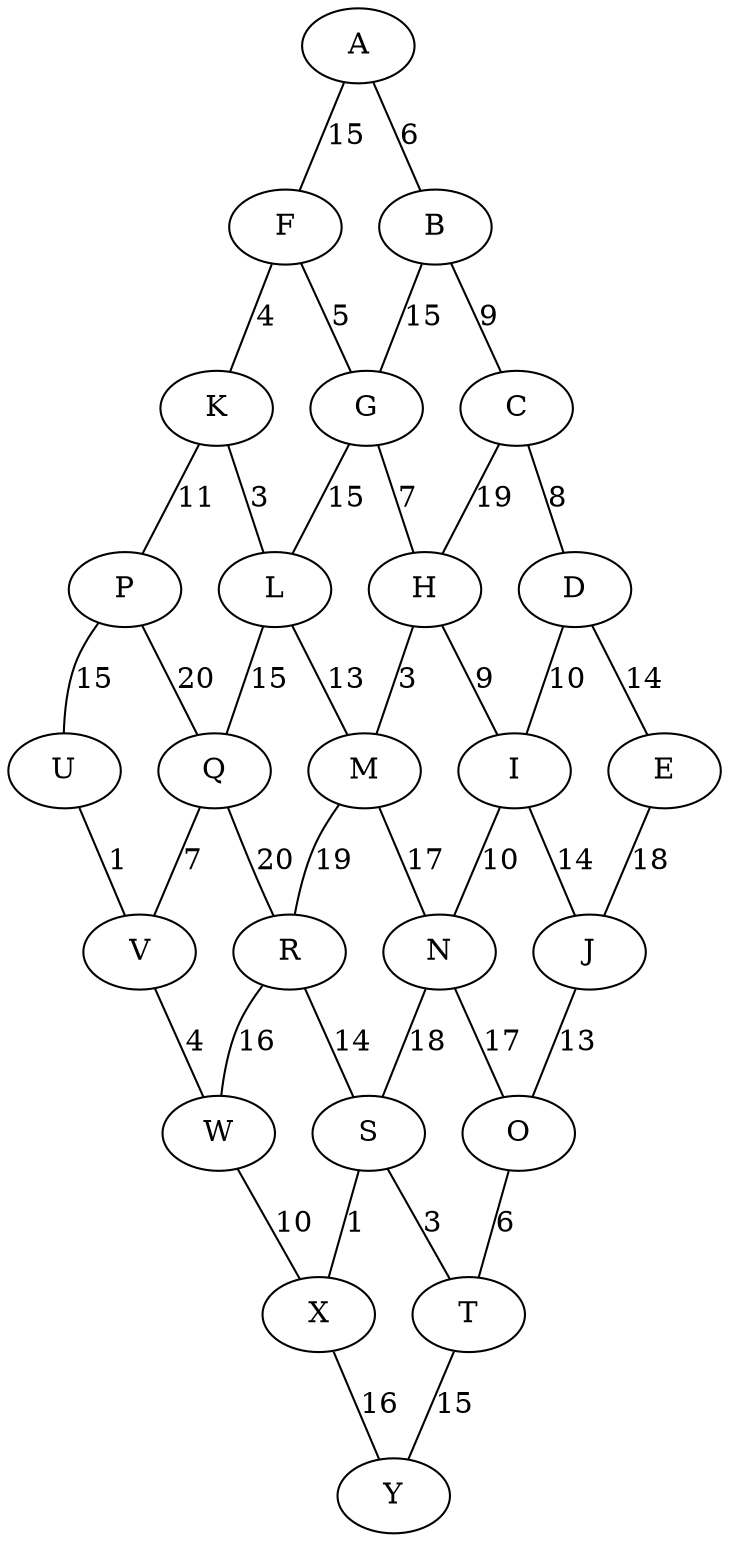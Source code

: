 graph G {
A -- F [label=15];
A -- B [label=6];
B -- G [label=15];
B -- C [label=9];
C -- D [label=8];
C -- H [label=19];
D -- E [label=14];
D -- I [label=10];
E -- J [label=18];
F -- G [label=5];
F -- K [label=4];
G -- L [label=15];
G -- H [label=7];
H -- M [label=3];
H -- I [label=9];
I -- J [label=14];
I -- N [label=10];
J -- O [label=13];
K -- P [label=11];
K -- L [label=3];
L -- M [label=13];
L -- Q [label=15];
M -- R [label=19];
M -- N [label=17];
N -- S [label=18];
N -- O [label=17];
O -- T [label=6];
P -- U [label=15];
P -- Q [label=20];
Q -- R [label=20];
Q -- V [label=7];
R -- S [label=14];
R -- W [label=16];
S -- X [label=1];
S -- T [label=3];
T -- Y [label=15];
U -- V [label=1];
V -- W [label=4];
W -- X [label=10];
X -- Y [label=16];
}


